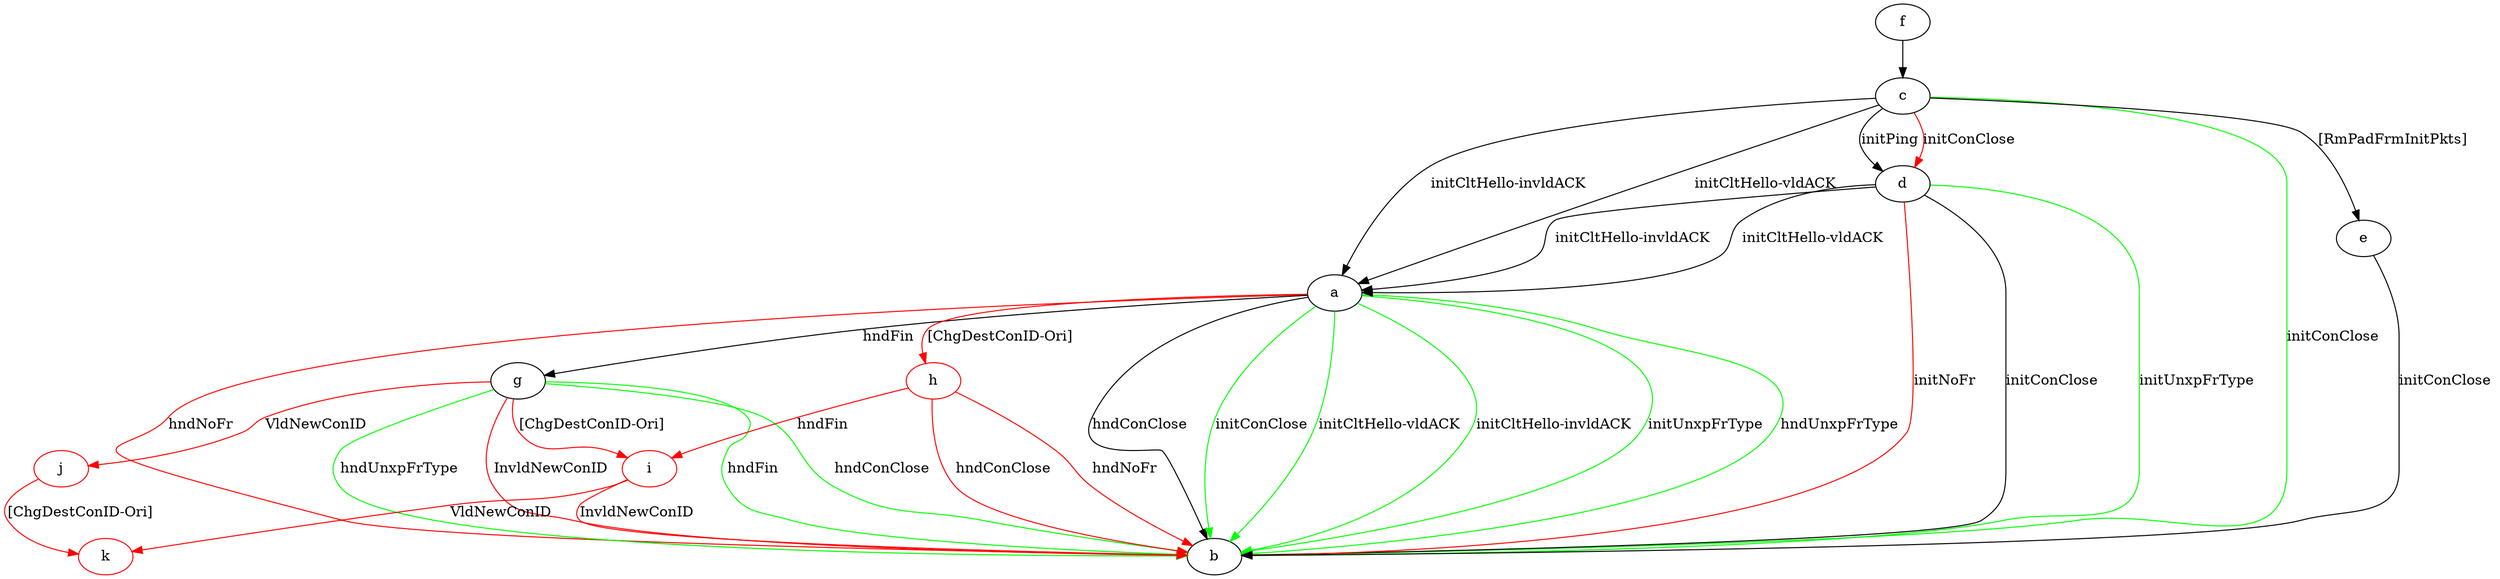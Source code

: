 digraph "" {
	a -> b	[key=0,
		label="hndConClose "];
	a -> b	[key=1,
		color=green,
		label="initConClose "];
	a -> b	[key=2,
		color=green,
		label="initCltHello-vldACK "];
	a -> b	[key=3,
		color=green,
		label="initCltHello-invldACK "];
	a -> b	[key=4,
		color=green,
		label="initUnxpFrType "];
	a -> b	[key=5,
		color=green,
		label="hndUnxpFrType "];
	a -> b	[key=6,
		color=red,
		label="hndNoFr "];
	a -> g	[key=0,
		label="hndFin "];
	h	[color=red];
	a -> h	[key=0,
		color=red,
		label="[ChgDestConID-Ori] "];
	c -> a	[key=0,
		label="initCltHello-vldACK "];
	c -> a	[key=1,
		label="initCltHello-invldACK "];
	c -> b	[key=0,
		color=green,
		label="initConClose "];
	c -> d	[key=0,
		label="initPing "];
	c -> d	[key=1,
		color=red,
		label="initConClose "];
	c -> e	[key=0,
		label="[RmPadFrmInitPkts] "];
	d -> a	[key=0,
		label="initCltHello-vldACK "];
	d -> a	[key=1,
		label="initCltHello-invldACK "];
	d -> b	[key=0,
		label="initConClose "];
	d -> b	[key=1,
		color=green,
		label="initUnxpFrType "];
	d -> b	[key=2,
		color=red,
		label="initNoFr "];
	e -> b	[key=0,
		label="initConClose "];
	f -> c	[key=0];
	g -> b	[key=0,
		color=green,
		label="hndFin "];
	g -> b	[key=1,
		color=green,
		label="hndConClose "];
	g -> b	[key=2,
		color=green,
		label="hndUnxpFrType "];
	g -> b	[key=3,
		color=red,
		label="InvldNewConID "];
	i	[color=red];
	g -> i	[key=0,
		color=red,
		label="[ChgDestConID-Ori] "];
	j	[color=red];
	g -> j	[key=0,
		color=red,
		label="VldNewConID "];
	h -> b	[key=0,
		color=red,
		label="hndConClose "];
	h -> b	[key=1,
		color=red,
		label="hndNoFr "];
	h -> i	[key=0,
		color=red,
		label="hndFin "];
	i -> b	[key=0,
		color=red,
		label="InvldNewConID "];
	k	[color=red];
	i -> k	[key=0,
		color=red,
		label="VldNewConID "];
	j -> k	[key=0,
		color=red,
		label="[ChgDestConID-Ori] "];
}
